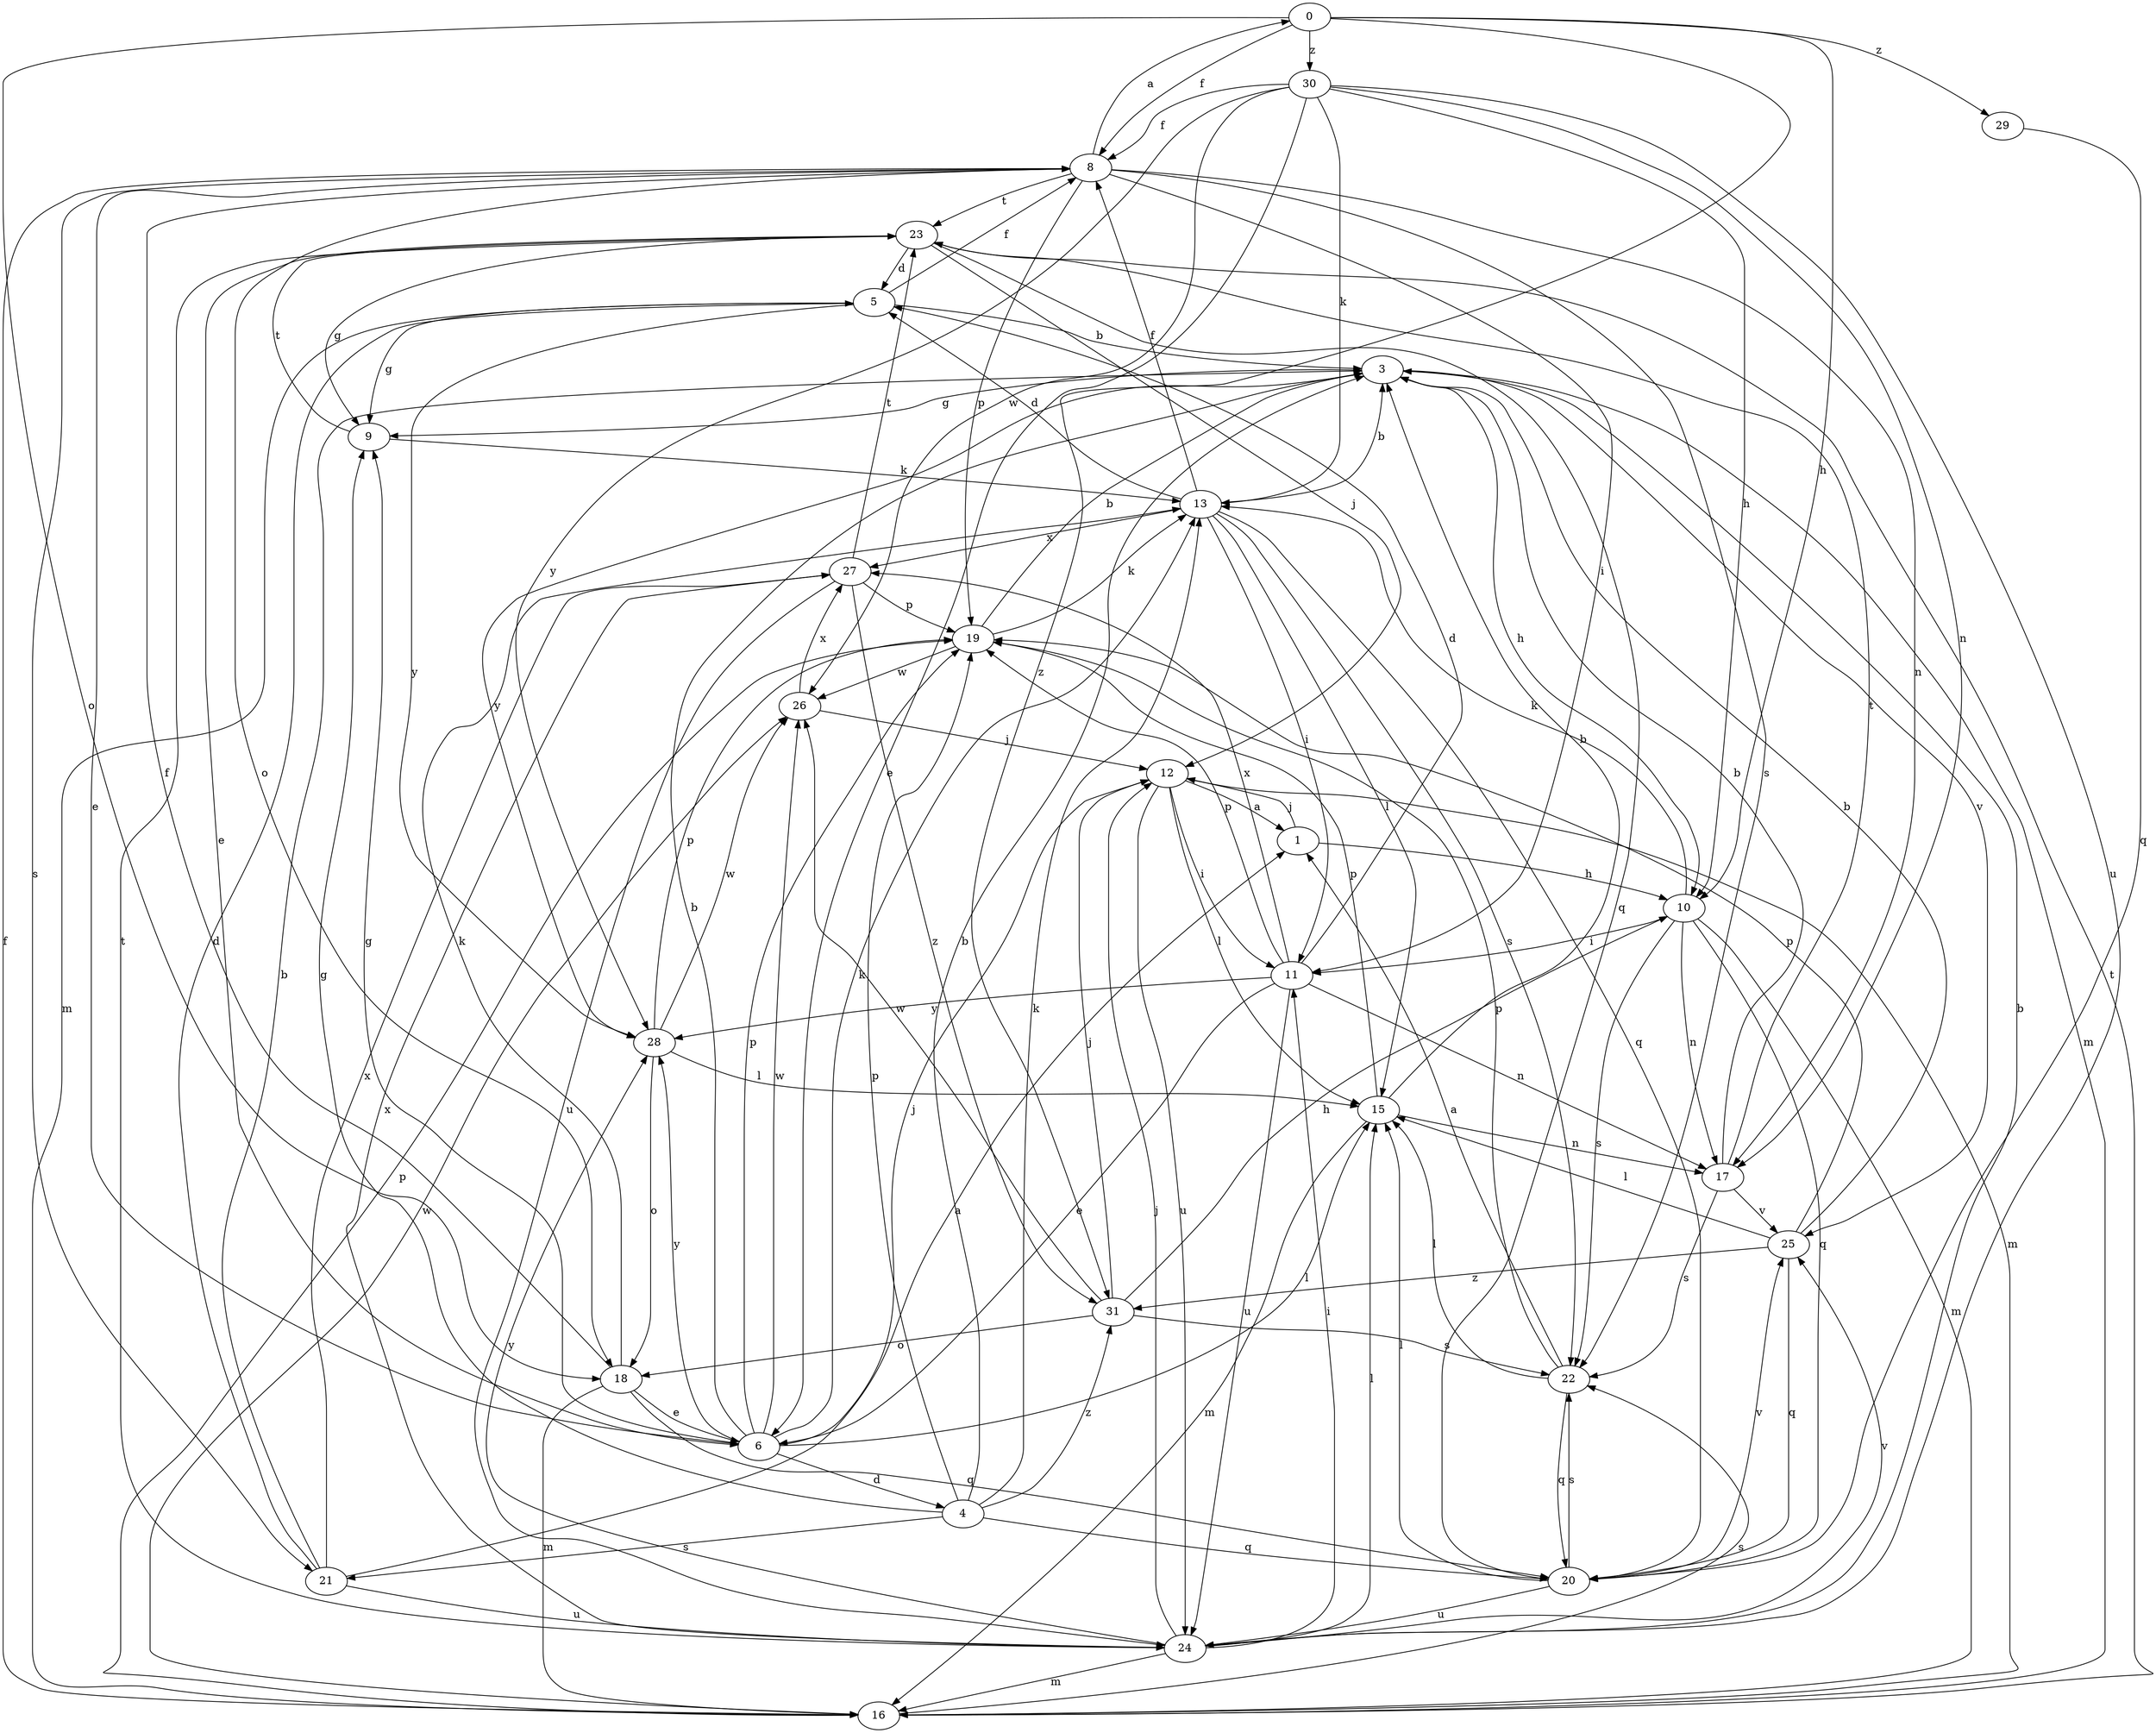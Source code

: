 strict digraph  {
0;
1;
3;
4;
5;
6;
8;
9;
10;
11;
12;
13;
15;
16;
17;
18;
19;
20;
21;
22;
23;
24;
25;
26;
27;
28;
29;
30;
31;
0 -> 8  [label=f];
0 -> 10  [label=h];
0 -> 18  [label=o];
0 -> 29  [label=z];
0 -> 30  [label=z];
0 -> 31  [label=z];
1 -> 10  [label=h];
1 -> 12  [label=j];
3 -> 9  [label=g];
3 -> 10  [label=h];
3 -> 16  [label=m];
3 -> 25  [label=v];
3 -> 28  [label=y];
4 -> 3  [label=b];
4 -> 9  [label=g];
4 -> 13  [label=k];
4 -> 19  [label=p];
4 -> 20  [label=q];
4 -> 21  [label=s];
4 -> 31  [label=z];
5 -> 3  [label=b];
5 -> 8  [label=f];
5 -> 9  [label=g];
5 -> 16  [label=m];
5 -> 28  [label=y];
6 -> 3  [label=b];
6 -> 4  [label=d];
6 -> 9  [label=g];
6 -> 12  [label=j];
6 -> 13  [label=k];
6 -> 15  [label=l];
6 -> 19  [label=p];
6 -> 26  [label=w];
6 -> 28  [label=y];
8 -> 0  [label=a];
8 -> 6  [label=e];
8 -> 11  [label=i];
8 -> 17  [label=n];
8 -> 18  [label=o];
8 -> 19  [label=p];
8 -> 21  [label=s];
8 -> 22  [label=s];
8 -> 23  [label=t];
9 -> 13  [label=k];
9 -> 23  [label=t];
10 -> 11  [label=i];
10 -> 13  [label=k];
10 -> 16  [label=m];
10 -> 17  [label=n];
10 -> 20  [label=q];
10 -> 22  [label=s];
11 -> 5  [label=d];
11 -> 6  [label=e];
11 -> 17  [label=n];
11 -> 19  [label=p];
11 -> 24  [label=u];
11 -> 27  [label=x];
11 -> 28  [label=y];
12 -> 1  [label=a];
12 -> 11  [label=i];
12 -> 15  [label=l];
12 -> 16  [label=m];
12 -> 24  [label=u];
13 -> 3  [label=b];
13 -> 5  [label=d];
13 -> 8  [label=f];
13 -> 11  [label=i];
13 -> 15  [label=l];
13 -> 20  [label=q];
13 -> 22  [label=s];
13 -> 27  [label=x];
15 -> 3  [label=b];
15 -> 16  [label=m];
15 -> 17  [label=n];
15 -> 19  [label=p];
16 -> 8  [label=f];
16 -> 19  [label=p];
16 -> 22  [label=s];
16 -> 23  [label=t];
16 -> 26  [label=w];
17 -> 3  [label=b];
17 -> 22  [label=s];
17 -> 23  [label=t];
17 -> 25  [label=v];
18 -> 6  [label=e];
18 -> 8  [label=f];
18 -> 13  [label=k];
18 -> 16  [label=m];
18 -> 20  [label=q];
19 -> 3  [label=b];
19 -> 13  [label=k];
19 -> 26  [label=w];
20 -> 15  [label=l];
20 -> 22  [label=s];
20 -> 24  [label=u];
20 -> 25  [label=v];
21 -> 1  [label=a];
21 -> 3  [label=b];
21 -> 5  [label=d];
21 -> 24  [label=u];
21 -> 27  [label=x];
22 -> 1  [label=a];
22 -> 15  [label=l];
22 -> 19  [label=p];
22 -> 20  [label=q];
23 -> 5  [label=d];
23 -> 6  [label=e];
23 -> 9  [label=g];
23 -> 12  [label=j];
23 -> 20  [label=q];
24 -> 3  [label=b];
24 -> 11  [label=i];
24 -> 12  [label=j];
24 -> 15  [label=l];
24 -> 16  [label=m];
24 -> 23  [label=t];
24 -> 25  [label=v];
24 -> 27  [label=x];
24 -> 28  [label=y];
25 -> 3  [label=b];
25 -> 15  [label=l];
25 -> 19  [label=p];
25 -> 20  [label=q];
25 -> 31  [label=z];
26 -> 12  [label=j];
26 -> 27  [label=x];
27 -> 19  [label=p];
27 -> 23  [label=t];
27 -> 24  [label=u];
27 -> 31  [label=z];
28 -> 15  [label=l];
28 -> 18  [label=o];
28 -> 19  [label=p];
28 -> 26  [label=w];
29 -> 20  [label=q];
30 -> 6  [label=e];
30 -> 8  [label=f];
30 -> 10  [label=h];
30 -> 13  [label=k];
30 -> 17  [label=n];
30 -> 24  [label=u];
30 -> 26  [label=w];
30 -> 28  [label=y];
31 -> 10  [label=h];
31 -> 12  [label=j];
31 -> 18  [label=o];
31 -> 22  [label=s];
31 -> 26  [label=w];
}
